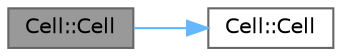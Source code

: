 digraph "Cell::Cell"
{
 // LATEX_PDF_SIZE
  bgcolor="transparent";
  edge [fontname=Helvetica,fontsize=10,labelfontname=Helvetica,labelfontsize=10];
  node [fontname=Helvetica,fontsize=10,shape=box,height=0.2,width=0.4];
  rankdir="LR";
  Node1 [id="Node000001",label="Cell::Cell",height=0.2,width=0.4,color="gray40", fillcolor="grey60", style="filled", fontcolor="black",tooltip="Copy constructor"];
  Node1 -> Node2 [id="edge1_Node000001_Node000002",color="steelblue1",style="solid",tooltip=" "];
  Node2 [id="Node000002",label="Cell::Cell",height=0.2,width=0.4,color="grey40", fillcolor="white", style="filled",URL="$class_cell.html#a394510643e8664cf12b5efaf5cb99f71",tooltip="Default constructor"];
}
